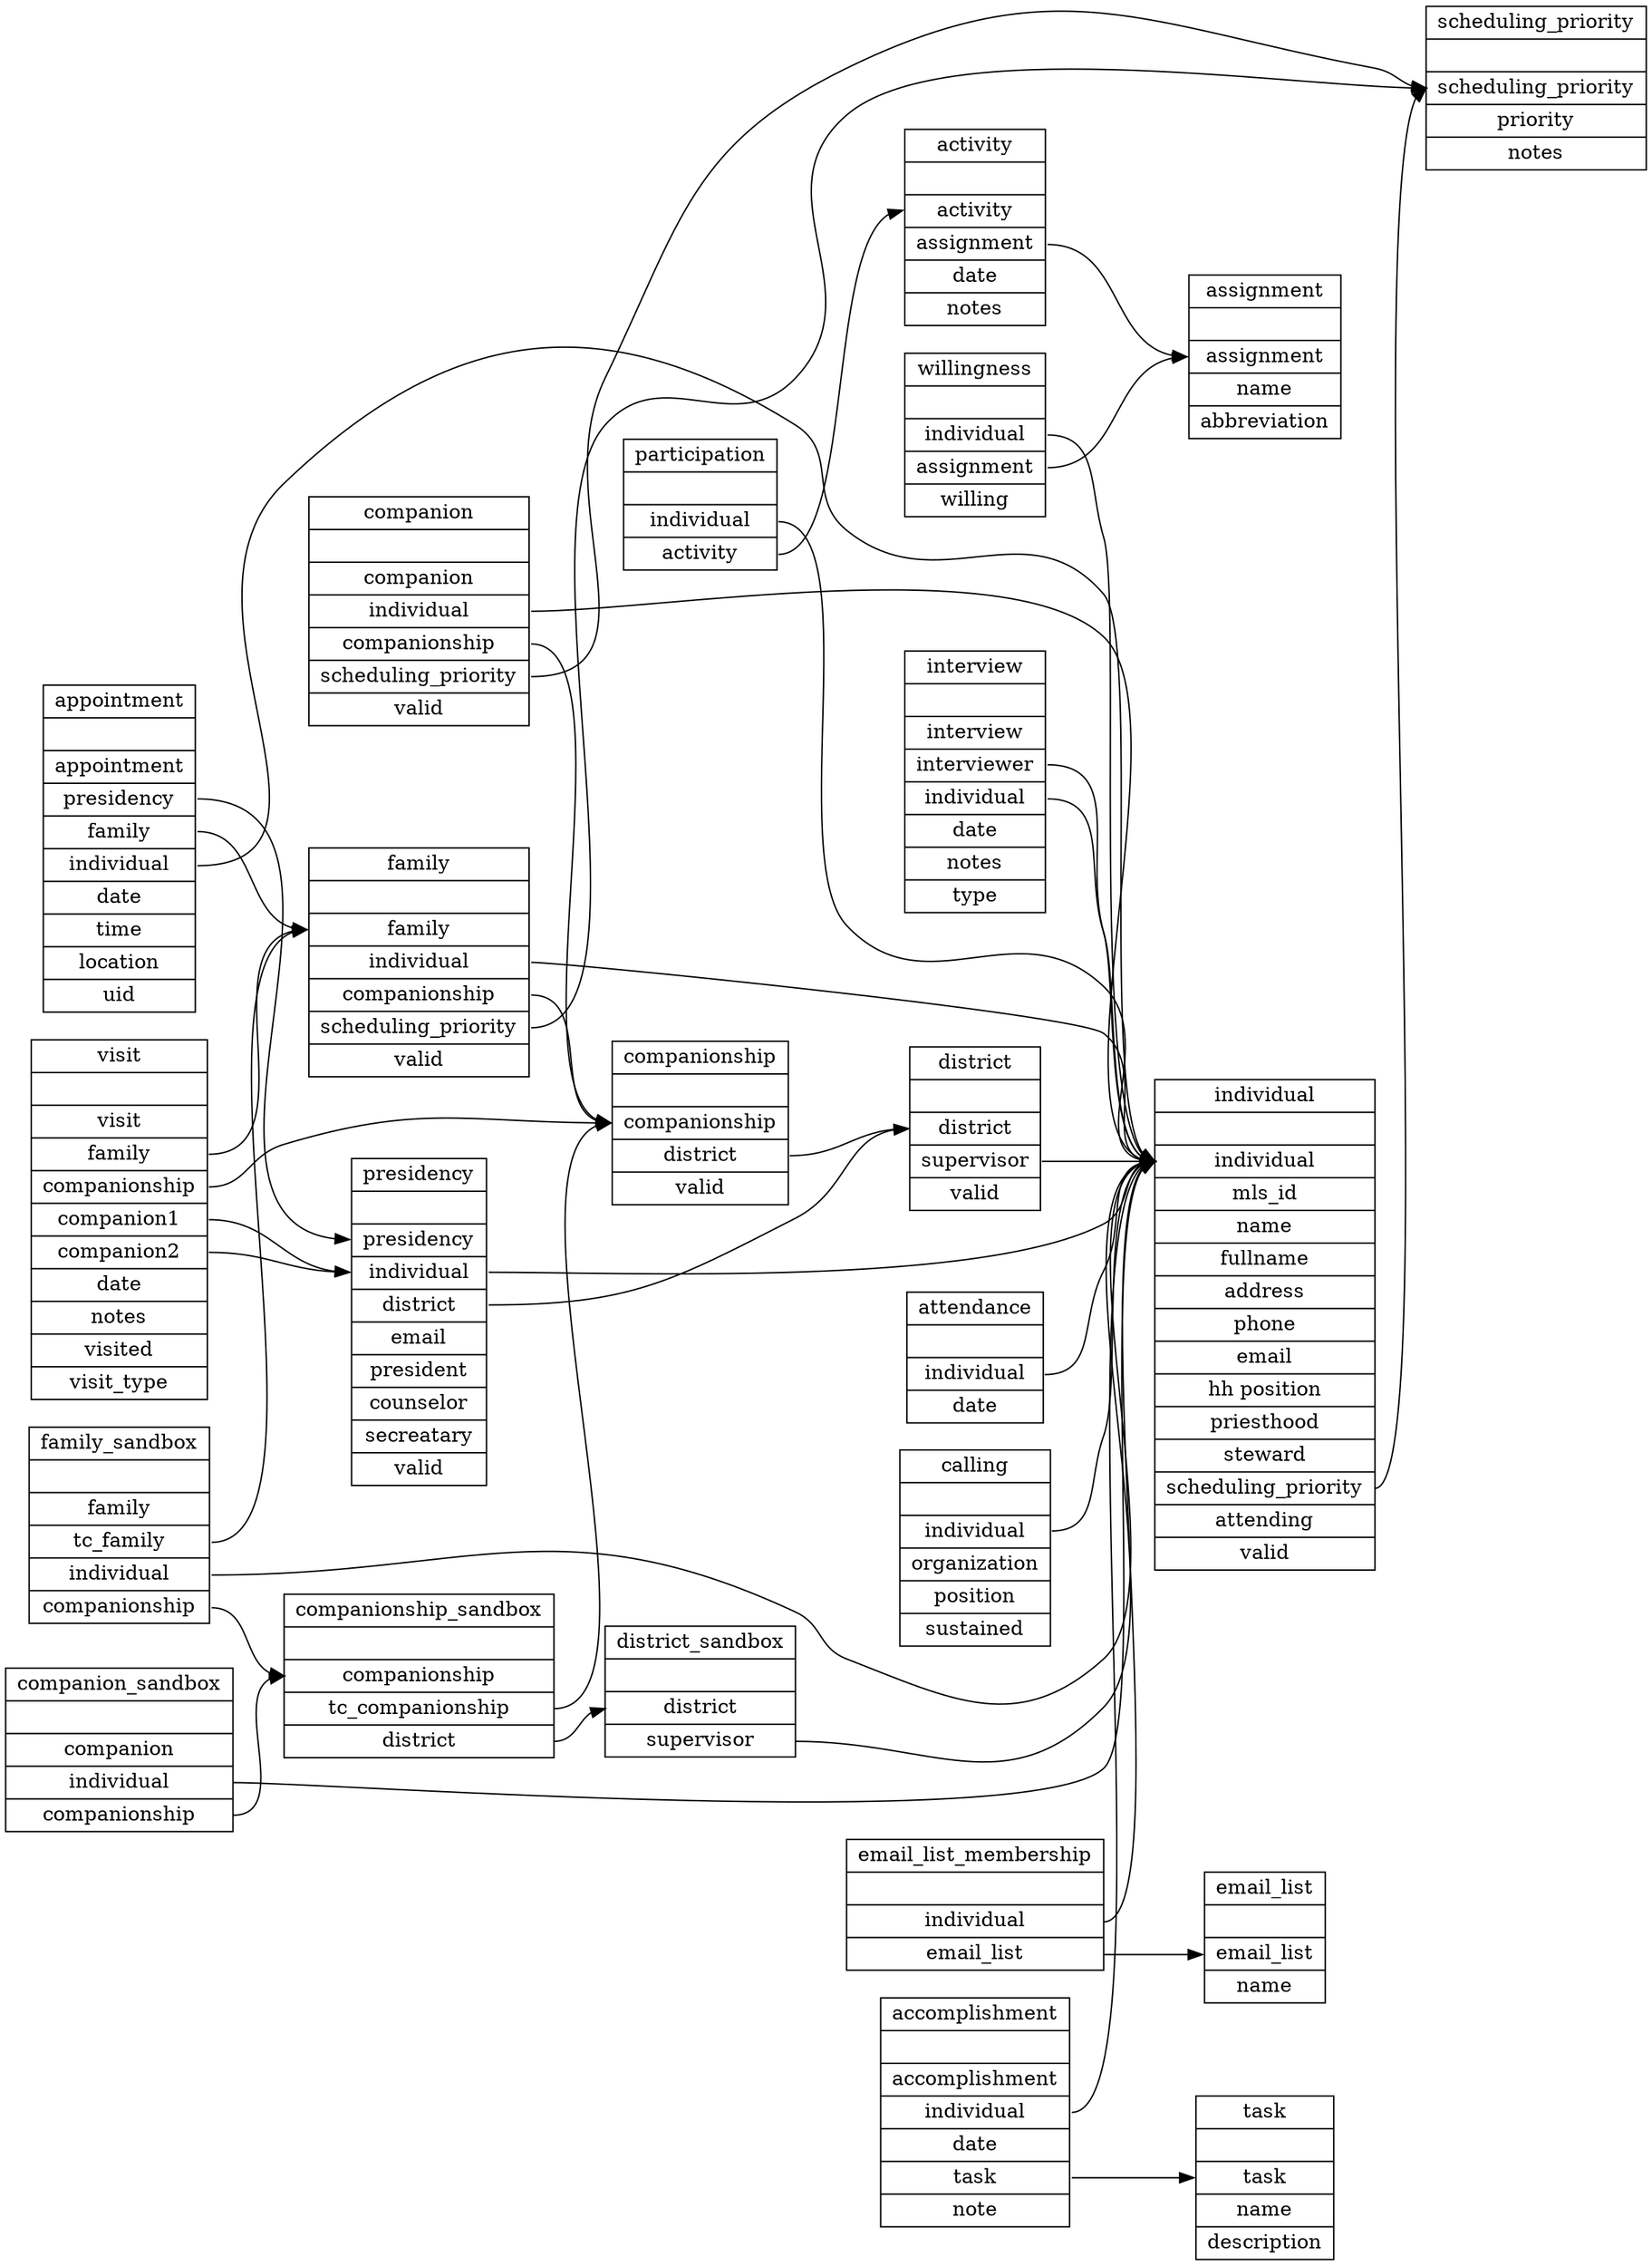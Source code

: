 digraph schema {
  graph [
    rankdir = "LR"
  ];
  activity   [
    label = "activity||<a> activity|<s> assignment|<t> date|<n> notes"
    shape = "record"
  ];
  appointment   [
    label = "appointment||<a> appointment|<p> presidency|<f> family|<i> individual |<d> date|<t> time|<l> location|<u> uid"
    shape = "record"
  ];
  assignment    [
    label = "assignment||<a> assignment|<n> name|<ab> abbreviation"
    shape = "record"
  ];
  attendance   [
    label = "attendance||<i> individual|<d> date"
    shape = "record"
  ];
  calling       [
    label = "calling||<i> individual|<o> organization|<p> position|<s> sustained"
    shape = "record"
  ];
  companion   [
    label = "companion||<c> companion|<i> individual|<cp> companionship|<sp> scheduling_priority|<v> valid"
    shape = "record"
  ];
  companionship   [
    label = "companionship||<c> companionship|<d> district|<v> valid"
    shape = "record"
  ];
  district      [
    label = "district||<d> district|<s> supervisor|<v> valid"
    shape = "record"
  ];
  individual   [
    label = "individual||<i> individual|<id> mls_id|<n> name|<fn> fullname|<a> address|<p> phone|<em> email|<hh> hh position|<pr> priesthood|<st> steward|<sp> scheduling_priority|<a> attending|<v> valid"
    shape = "record"
  ];
  family   [
    label = "family||<f> family|<i> individual|<c> companionship|<sp> scheduling_priority|<v> valid"
    shape = "record"
  ];
  participation   [
    label = "participation||<i> individual|<a> activity"
    shape = "record"
  ];
  interview   [
    label = "interview||<in> interview|<i> interviewer|<il> individual|<t> date|<n> notes|<t> type"
    shape = "record"
  ];
  presidency    [
    label = "presidency||<p> presidency|<i> individual|<d> district|<em> email|<pr> president|<cn> counselor|<sec> secreatary|<v> valid"
    shape = "record"
  ];
  visit   [
    label = "visit||<v> visit|<f> family|<c> companionship|<c1> companion1|<c2> companion2|<t> date|<n> notes|<v> visited|<vt> visit_type"
    shape = "record"
  ];
  willingness   [
    label = "willingness||<i> individual|<a> assignment|<w> willing"
    shape = "record"
  ];
  scheduling_priority   [
    label = "scheduling_priority||<sp> scheduling_priority|<p> priority|<n> notes"
    shape = "record"
  ];
  email_list   [
    label = "email_list||<e> email_list|<n> name"
    shape = "record"
  ];
  email_list_membership   [
    label = "email_list_membership||<i> individual|<e> email_list"
    shape = "record"
  ];
  accomplishment   [
    label = "accomplishment||<a> accomplishment|<i> individual|<d> date|<t> task|<n> note"
    shape = "record"
  ];
  task   [
    label = "task||<t> task|<n> name|<d> description"
    shape = "record"
  ];
  district_sandbox   [
    label = "district_sandbox||<d> district|<s> supervisor"
    shape = "record"
  ];
  companion_sandbox   [
    label = "companion_sandbox||<c> companion|<i> individual|<cp> companionship"
    shape = "record"
  ];
  companionship_sandbox   [
    label = "companionship_sandbox||<cp> companionship|<tcp> tc_companionship|<d> district"
    shape = "record"
  ];
  family_sandbox   [
    label = "family_sandbox||<f> family|<tcf> tc_family|<i> individual|<cp> companionship"
    shape = "record"
  ];

  activity:s      -> assignment:a

  appointment:p   -> presidency:p
  appointment:f   -> family:f
  appointment:i   -> individual:i

  attendance:i    -> individual:i
  
  calling:i       -> individual:i

  companion:cp    -> companionship:c
  companion:i     -> individual:i
  companion:sp    -> scheduling_priority:sp

  companionship:d -> district:d
  
  district:s      -> individual:i
  
  individual:sp   -> scheduling_priority:sp
  
  family:i        -> individual:i
  family:c        -> companionship:c
  family:sp       -> scheduling_priority:sp

  participation:i -> individual:i
  participation:a -> activity:a

  interview:il    -> individual:i
  interview:i     -> individual:i

  presidency:i    -> individual:i
  presidency:d    -> district:d

  visit:c         -> companionship:c
  visit:f         -> family:f
  visit:c1        -> presidency:i
  visit:c2        -> presidency:i

  willingness:i   -> individual:i
  willingness:a   -> assignment:a

  email_list_membership:i  -> individual:i
  email_list_membership:e  -> email_list:e
  
  accomplishment:i   -> individual:i
  accomplishment:t   -> task:t
 
  district_sandbox:s      -> individual:i
  companion_sandbox:i     -> individual:i
  companion_sandbox:cp    -> companionship_sandbox:cp
  companionship_sandbox:tcp -> companionship:c
  companionship_sandbox:d -> district_sandbox:d
  family_sandbox:tcf      -> family:f
  family_sandbox:i        -> individual:i
  family_sandbox:cp       -> companionship_sandbox:cp
  
}
